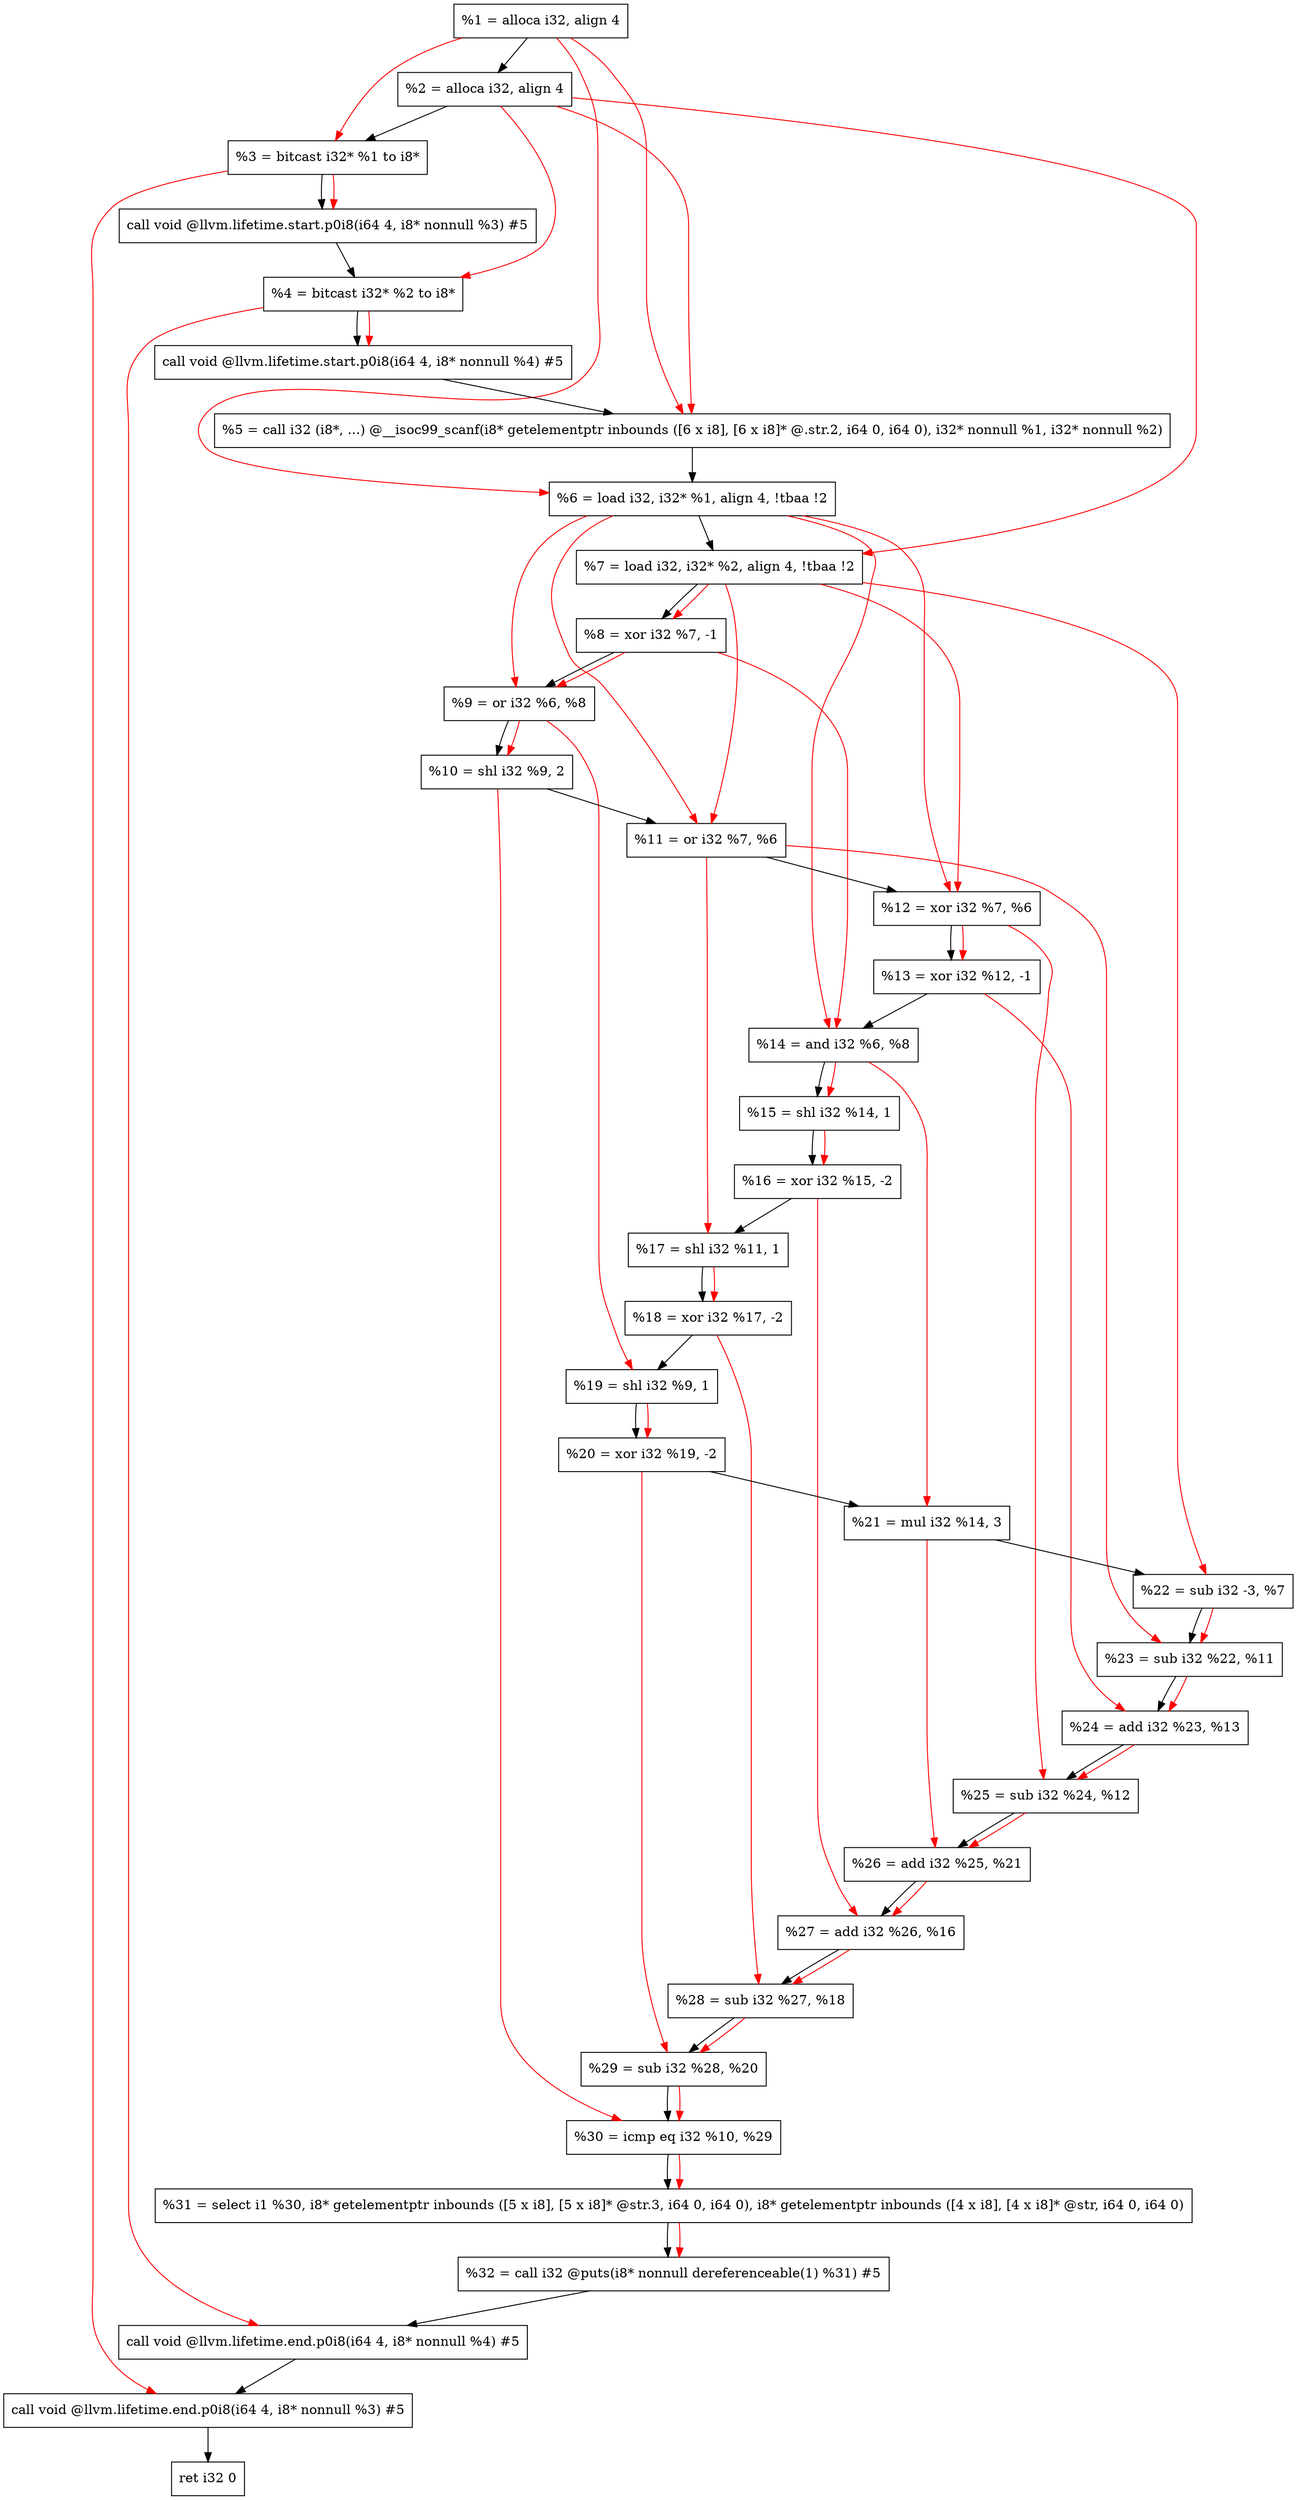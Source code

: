 digraph "DFG for'main' function" {
	Node0x2252cb8[shape=record, label="  %1 = alloca i32, align 4"];
	Node0x2252d38[shape=record, label="  %2 = alloca i32, align 4"];
	Node0x2252dc8[shape=record, label="  %3 = bitcast i32* %1 to i8*"];
	Node0x2253228[shape=record, label="  call void @llvm.lifetime.start.p0i8(i64 4, i8* nonnull %3) #5"];
	Node0x2253308[shape=record, label="  %4 = bitcast i32* %2 to i8*"];
	Node0x2253428[shape=record, label="  call void @llvm.lifetime.start.p0i8(i64 4, i8* nonnull %4) #5"];
	Node0x2253660[shape=record, label="  %5 = call i32 (i8*, ...) @__isoc99_scanf(i8* getelementptr inbounds ([6 x i8], [6 x i8]* @.str.2, i64 0, i64 0), i32* nonnull %1, i32* nonnull %2)"];
	Node0x2253718[shape=record, label="  %6 = load i32, i32* %1, align 4, !tbaa !2"];
	Node0x2254688[shape=record, label="  %7 = load i32, i32* %2, align 4, !tbaa !2"];
	Node0x2254d10[shape=record, label="  %8 = xor i32 %7, -1"];
	Node0x2254d80[shape=record, label="  %9 = or i32 %6, %8"];
	Node0x2254df0[shape=record, label="  %10 = shl i32 %9, 2"];
	Node0x2254e60[shape=record, label="  %11 = or i32 %7, %6"];
	Node0x2254ed0[shape=record, label="  %12 = xor i32 %7, %6"];
	Node0x2254f40[shape=record, label="  %13 = xor i32 %12, -1"];
	Node0x2254fb0[shape=record, label="  %14 = and i32 %6, %8"];
	Node0x2255020[shape=record, label="  %15 = shl i32 %14, 1"];
	Node0x2255090[shape=record, label="  %16 = xor i32 %15, -2"];
	Node0x2255100[shape=record, label="  %17 = shl i32 %11, 1"];
	Node0x2255170[shape=record, label="  %18 = xor i32 %17, -2"];
	Node0x22551e0[shape=record, label="  %19 = shl i32 %9, 1"];
	Node0x2255250[shape=record, label="  %20 = xor i32 %19, -2"];
	Node0x22552c0[shape=record, label="  %21 = mul i32 %14, 3"];
	Node0x2255330[shape=record, label="  %22 = sub i32 -3, %7"];
	Node0x22553a0[shape=record, label="  %23 = sub i32 %22, %11"];
	Node0x2255410[shape=record, label="  %24 = add i32 %23, %13"];
	Node0x2255480[shape=record, label="  %25 = sub i32 %24, %12"];
	Node0x22554f0[shape=record, label="  %26 = add i32 %25, %21"];
	Node0x2255560[shape=record, label="  %27 = add i32 %26, %16"];
	Node0x22555d0[shape=record, label="  %28 = sub i32 %27, %18"];
	Node0x2255640[shape=record, label="  %29 = sub i32 %28, %20"];
	Node0x22556b0[shape=record, label="  %30 = icmp eq i32 %10, %29"];
	Node0x21f39d8[shape=record, label="  %31 = select i1 %30, i8* getelementptr inbounds ([5 x i8], [5 x i8]* @str.3, i64 0, i64 0), i8* getelementptr inbounds ([4 x i8], [4 x i8]* @str, i64 0, i64 0)"];
	Node0x2255740[shape=record, label="  %32 = call i32 @puts(i8* nonnull dereferenceable(1) %31) #5"];
	Node0x2255ba8[shape=record, label="  call void @llvm.lifetime.end.p0i8(i64 4, i8* nonnull %4) #5"];
	Node0x2255d08[shape=record, label="  call void @llvm.lifetime.end.p0i8(i64 4, i8* nonnull %3) #5"];
	Node0x2255dc8[shape=record, label="  ret i32 0"];
	Node0x2252cb8 -> Node0x2252d38;
	Node0x2252d38 -> Node0x2252dc8;
	Node0x2252dc8 -> Node0x2253228;
	Node0x2253228 -> Node0x2253308;
	Node0x2253308 -> Node0x2253428;
	Node0x2253428 -> Node0x2253660;
	Node0x2253660 -> Node0x2253718;
	Node0x2253718 -> Node0x2254688;
	Node0x2254688 -> Node0x2254d10;
	Node0x2254d10 -> Node0x2254d80;
	Node0x2254d80 -> Node0x2254df0;
	Node0x2254df0 -> Node0x2254e60;
	Node0x2254e60 -> Node0x2254ed0;
	Node0x2254ed0 -> Node0x2254f40;
	Node0x2254f40 -> Node0x2254fb0;
	Node0x2254fb0 -> Node0x2255020;
	Node0x2255020 -> Node0x2255090;
	Node0x2255090 -> Node0x2255100;
	Node0x2255100 -> Node0x2255170;
	Node0x2255170 -> Node0x22551e0;
	Node0x22551e0 -> Node0x2255250;
	Node0x2255250 -> Node0x22552c0;
	Node0x22552c0 -> Node0x2255330;
	Node0x2255330 -> Node0x22553a0;
	Node0x22553a0 -> Node0x2255410;
	Node0x2255410 -> Node0x2255480;
	Node0x2255480 -> Node0x22554f0;
	Node0x22554f0 -> Node0x2255560;
	Node0x2255560 -> Node0x22555d0;
	Node0x22555d0 -> Node0x2255640;
	Node0x2255640 -> Node0x22556b0;
	Node0x22556b0 -> Node0x21f39d8;
	Node0x21f39d8 -> Node0x2255740;
	Node0x2255740 -> Node0x2255ba8;
	Node0x2255ba8 -> Node0x2255d08;
	Node0x2255d08 -> Node0x2255dc8;
edge [color=red]
	Node0x2252cb8 -> Node0x2252dc8;
	Node0x2252dc8 -> Node0x2253228;
	Node0x2252d38 -> Node0x2253308;
	Node0x2253308 -> Node0x2253428;
	Node0x2252cb8 -> Node0x2253660;
	Node0x2252d38 -> Node0x2253660;
	Node0x2252cb8 -> Node0x2253718;
	Node0x2252d38 -> Node0x2254688;
	Node0x2254688 -> Node0x2254d10;
	Node0x2253718 -> Node0x2254d80;
	Node0x2254d10 -> Node0x2254d80;
	Node0x2254d80 -> Node0x2254df0;
	Node0x2254688 -> Node0x2254e60;
	Node0x2253718 -> Node0x2254e60;
	Node0x2254688 -> Node0x2254ed0;
	Node0x2253718 -> Node0x2254ed0;
	Node0x2254ed0 -> Node0x2254f40;
	Node0x2253718 -> Node0x2254fb0;
	Node0x2254d10 -> Node0x2254fb0;
	Node0x2254fb0 -> Node0x2255020;
	Node0x2255020 -> Node0x2255090;
	Node0x2254e60 -> Node0x2255100;
	Node0x2255100 -> Node0x2255170;
	Node0x2254d80 -> Node0x22551e0;
	Node0x22551e0 -> Node0x2255250;
	Node0x2254fb0 -> Node0x22552c0;
	Node0x2254688 -> Node0x2255330;
	Node0x2255330 -> Node0x22553a0;
	Node0x2254e60 -> Node0x22553a0;
	Node0x22553a0 -> Node0x2255410;
	Node0x2254f40 -> Node0x2255410;
	Node0x2255410 -> Node0x2255480;
	Node0x2254ed0 -> Node0x2255480;
	Node0x2255480 -> Node0x22554f0;
	Node0x22552c0 -> Node0x22554f0;
	Node0x22554f0 -> Node0x2255560;
	Node0x2255090 -> Node0x2255560;
	Node0x2255560 -> Node0x22555d0;
	Node0x2255170 -> Node0x22555d0;
	Node0x22555d0 -> Node0x2255640;
	Node0x2255250 -> Node0x2255640;
	Node0x2254df0 -> Node0x22556b0;
	Node0x2255640 -> Node0x22556b0;
	Node0x22556b0 -> Node0x21f39d8;
	Node0x21f39d8 -> Node0x2255740;
	Node0x2253308 -> Node0x2255ba8;
	Node0x2252dc8 -> Node0x2255d08;
}
